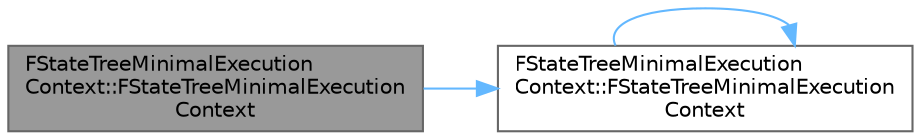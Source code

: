 digraph "FStateTreeMinimalExecutionContext::FStateTreeMinimalExecutionContext"
{
 // INTERACTIVE_SVG=YES
 // LATEX_PDF_SIZE
  bgcolor="transparent";
  edge [fontname=Helvetica,fontsize=10,labelfontname=Helvetica,labelfontsize=10];
  node [fontname=Helvetica,fontsize=10,shape=box,height=0.2,width=0.4];
  rankdir="LR";
  Node1 [id="Node000001",label="FStateTreeMinimalExecution\lContext::FStateTreeMinimalExecution\lContext",height=0.2,width=0.4,color="gray40", fillcolor="grey60", style="filled", fontcolor="black",tooltip=" "];
  Node1 -> Node2 [id="edge1_Node000001_Node000002",color="steelblue1",style="solid",tooltip=" "];
  Node2 [id="Node000002",label="FStateTreeMinimalExecution\lContext::FStateTreeMinimalExecution\lContext",height=0.2,width=0.4,color="grey40", fillcolor="white", style="filled",URL="$d3/d59/structFStateTreeMinimalExecutionContext.html#a69f7226d68e1a5d13a64fd42016d2c05",tooltip=" "];
  Node2 -> Node2 [id="edge2_Node000002_Node000002",color="steelblue1",style="solid",tooltip=" "];
}
